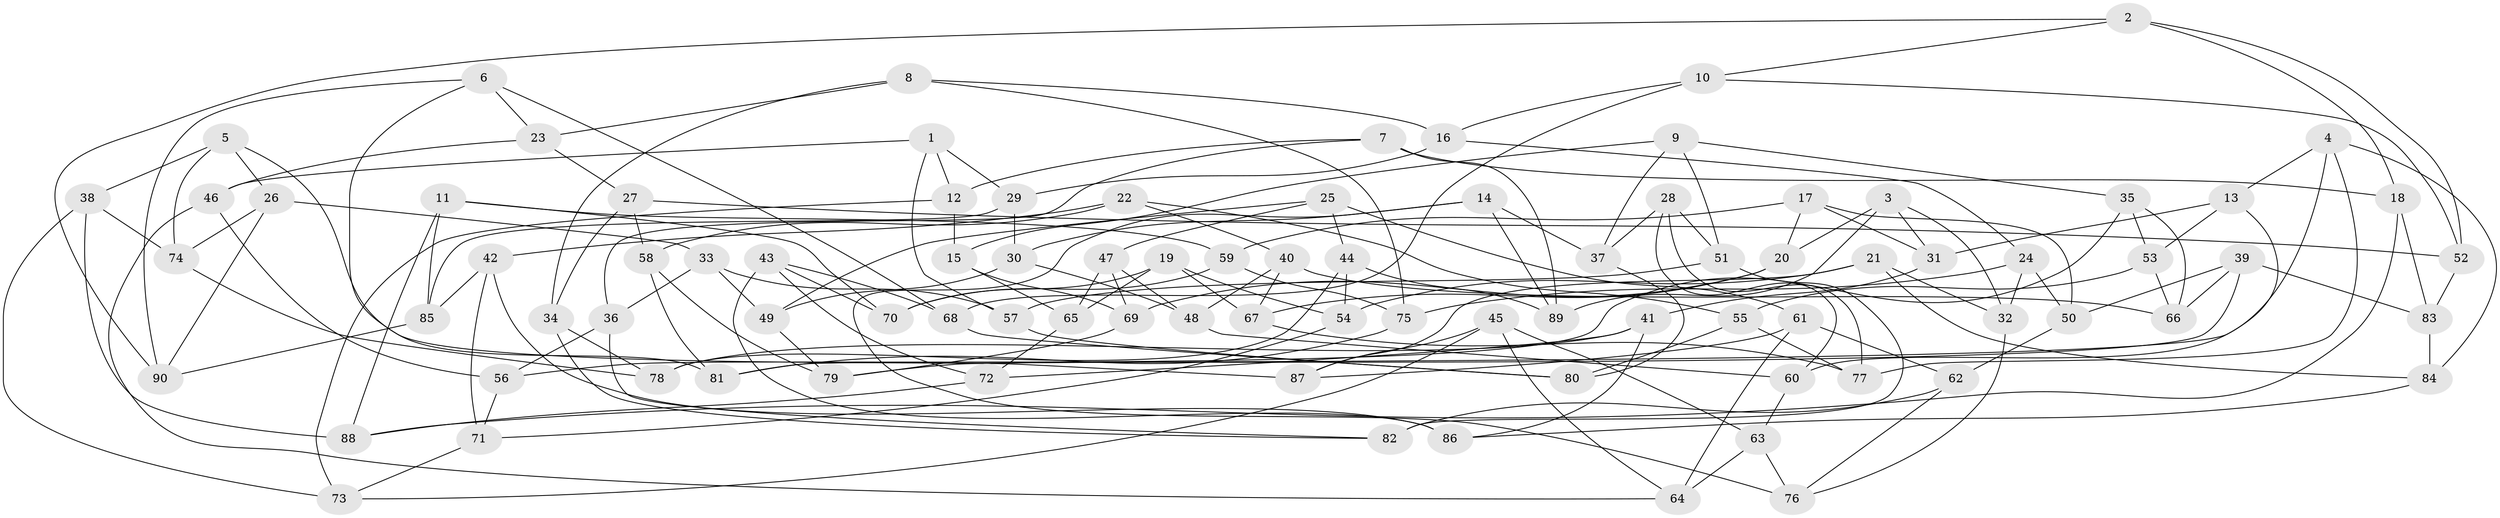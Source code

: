 // coarse degree distribution, {6: 0.3968253968253968, 5: 0.031746031746031744, 4: 0.5396825396825397, 3: 0.031746031746031744}
// Generated by graph-tools (version 1.1) at 2025/52/02/27/25 19:52:32]
// undirected, 90 vertices, 180 edges
graph export_dot {
graph [start="1"]
  node [color=gray90,style=filled];
  1;
  2;
  3;
  4;
  5;
  6;
  7;
  8;
  9;
  10;
  11;
  12;
  13;
  14;
  15;
  16;
  17;
  18;
  19;
  20;
  21;
  22;
  23;
  24;
  25;
  26;
  27;
  28;
  29;
  30;
  31;
  32;
  33;
  34;
  35;
  36;
  37;
  38;
  39;
  40;
  41;
  42;
  43;
  44;
  45;
  46;
  47;
  48;
  49;
  50;
  51;
  52;
  53;
  54;
  55;
  56;
  57;
  58;
  59;
  60;
  61;
  62;
  63;
  64;
  65;
  66;
  67;
  68;
  69;
  70;
  71;
  72;
  73;
  74;
  75;
  76;
  77;
  78;
  79;
  80;
  81;
  82;
  83;
  84;
  85;
  86;
  87;
  88;
  89;
  90;
  1 -- 12;
  1 -- 57;
  1 -- 29;
  1 -- 46;
  2 -- 90;
  2 -- 18;
  2 -- 10;
  2 -- 52;
  3 -- 20;
  3 -- 31;
  3 -- 89;
  3 -- 32;
  4 -- 79;
  4 -- 13;
  4 -- 84;
  4 -- 77;
  5 -- 87;
  5 -- 74;
  5 -- 38;
  5 -- 26;
  6 -- 90;
  6 -- 68;
  6 -- 23;
  6 -- 81;
  7 -- 18;
  7 -- 36;
  7 -- 89;
  7 -- 12;
  8 -- 16;
  8 -- 23;
  8 -- 34;
  8 -- 75;
  9 -- 37;
  9 -- 35;
  9 -- 15;
  9 -- 51;
  10 -- 16;
  10 -- 68;
  10 -- 52;
  11 -- 85;
  11 -- 59;
  11 -- 88;
  11 -- 70;
  12 -- 15;
  12 -- 73;
  13 -- 31;
  13 -- 60;
  13 -- 53;
  14 -- 30;
  14 -- 89;
  14 -- 37;
  14 -- 76;
  15 -- 69;
  15 -- 65;
  16 -- 24;
  16 -- 29;
  17 -- 31;
  17 -- 20;
  17 -- 59;
  17 -- 50;
  18 -- 88;
  18 -- 83;
  19 -- 54;
  19 -- 65;
  19 -- 70;
  19 -- 67;
  20 -- 67;
  20 -- 69;
  21 -- 84;
  21 -- 54;
  21 -- 32;
  21 -- 87;
  22 -- 42;
  22 -- 58;
  22 -- 40;
  22 -- 55;
  23 -- 27;
  23 -- 46;
  24 -- 75;
  24 -- 50;
  24 -- 32;
  25 -- 47;
  25 -- 49;
  25 -- 61;
  25 -- 44;
  26 -- 90;
  26 -- 33;
  26 -- 74;
  27 -- 34;
  27 -- 52;
  27 -- 58;
  28 -- 51;
  28 -- 77;
  28 -- 37;
  28 -- 60;
  29 -- 85;
  29 -- 30;
  30 -- 49;
  30 -- 48;
  31 -- 41;
  32 -- 76;
  33 -- 57;
  33 -- 36;
  33 -- 49;
  34 -- 78;
  34 -- 82;
  35 -- 53;
  35 -- 56;
  35 -- 66;
  36 -- 82;
  36 -- 56;
  37 -- 80;
  38 -- 74;
  38 -- 88;
  38 -- 73;
  39 -- 83;
  39 -- 50;
  39 -- 66;
  39 -- 81;
  40 -- 67;
  40 -- 48;
  40 -- 66;
  41 -- 86;
  41 -- 78;
  41 -- 72;
  42 -- 71;
  42 -- 85;
  42 -- 86;
  43 -- 86;
  43 -- 70;
  43 -- 68;
  43 -- 72;
  44 -- 89;
  44 -- 78;
  44 -- 54;
  45 -- 63;
  45 -- 73;
  45 -- 64;
  45 -- 87;
  46 -- 56;
  46 -- 64;
  47 -- 69;
  47 -- 48;
  47 -- 65;
  48 -- 60;
  49 -- 79;
  50 -- 62;
  51 -- 82;
  51 -- 57;
  52 -- 83;
  53 -- 55;
  53 -- 66;
  54 -- 71;
  55 -- 77;
  55 -- 80;
  56 -- 71;
  57 -- 80;
  58 -- 81;
  58 -- 79;
  59 -- 75;
  59 -- 70;
  60 -- 63;
  61 -- 64;
  61 -- 87;
  61 -- 62;
  62 -- 82;
  62 -- 76;
  63 -- 64;
  63 -- 76;
  65 -- 72;
  67 -- 77;
  68 -- 80;
  69 -- 79;
  71 -- 73;
  72 -- 88;
  74 -- 78;
  75 -- 81;
  83 -- 84;
  84 -- 86;
  85 -- 90;
}
